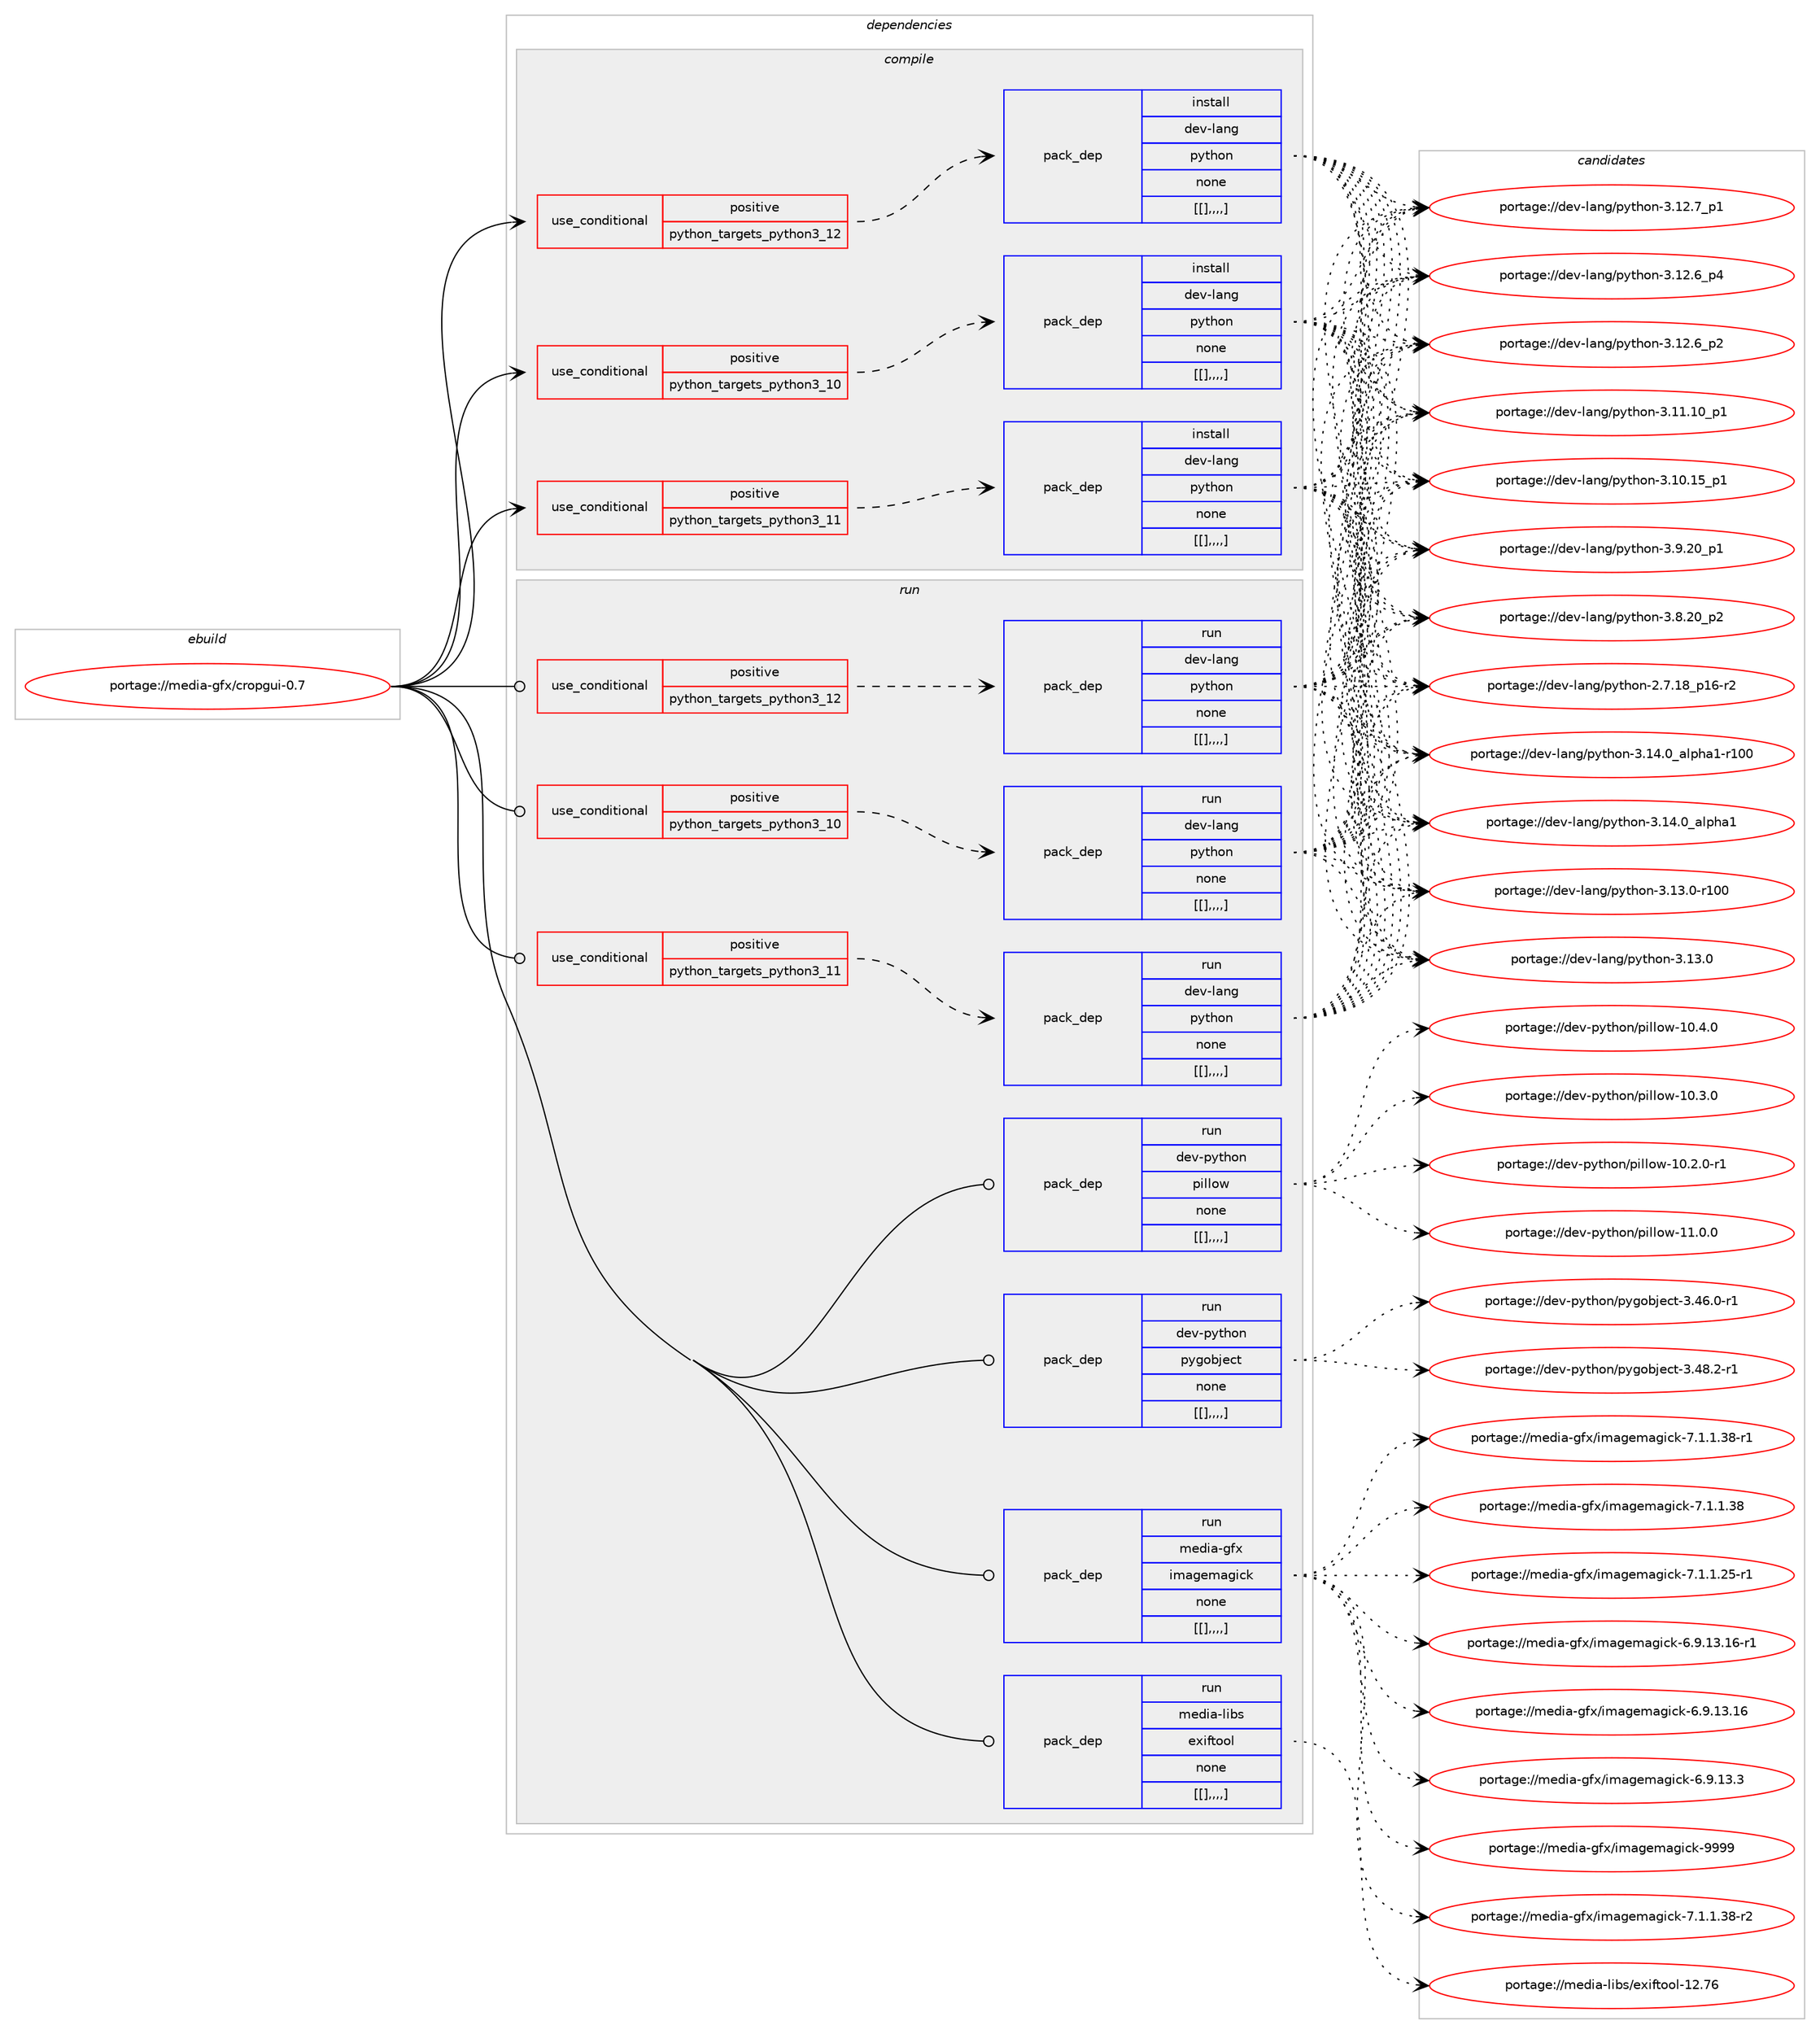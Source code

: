 digraph prolog {

# *************
# Graph options
# *************

newrank=true;
concentrate=true;
compound=true;
graph [rankdir=LR,fontname=Helvetica,fontsize=10,ranksep=1.5];#, ranksep=2.5, nodesep=0.2];
edge  [arrowhead=vee];
node  [fontname=Helvetica,fontsize=10];

# **********
# The ebuild
# **********

subgraph cluster_leftcol {
color=gray;
label=<<i>ebuild</i>>;
id [label="portage://media-gfx/cropgui-0.7", color=red, width=4, href="../media-gfx/cropgui-0.7.svg"];
}

# ****************
# The dependencies
# ****************

subgraph cluster_midcol {
color=gray;
label=<<i>dependencies</i>>;
subgraph cluster_compile {
fillcolor="#eeeeee";
style=filled;
label=<<i>compile</i>>;
subgraph cond76572 {
dependency304426 [label=<<TABLE BORDER="0" CELLBORDER="1" CELLSPACING="0" CELLPADDING="4"><TR><TD ROWSPAN="3" CELLPADDING="10">use_conditional</TD></TR><TR><TD>positive</TD></TR><TR><TD>python_targets_python3_10</TD></TR></TABLE>>, shape=none, color=red];
subgraph pack225231 {
dependency304429 [label=<<TABLE BORDER="0" CELLBORDER="1" CELLSPACING="0" CELLPADDING="4" WIDTH="220"><TR><TD ROWSPAN="6" CELLPADDING="30">pack_dep</TD></TR><TR><TD WIDTH="110">install</TD></TR><TR><TD>dev-lang</TD></TR><TR><TD>python</TD></TR><TR><TD>none</TD></TR><TR><TD>[[],,,,]</TD></TR></TABLE>>, shape=none, color=blue];
}
dependency304426:e -> dependency304429:w [weight=20,style="dashed",arrowhead="vee"];
}
id:e -> dependency304426:w [weight=20,style="solid",arrowhead="vee"];
subgraph cond76596 {
dependency304437 [label=<<TABLE BORDER="0" CELLBORDER="1" CELLSPACING="0" CELLPADDING="4"><TR><TD ROWSPAN="3" CELLPADDING="10">use_conditional</TD></TR><TR><TD>positive</TD></TR><TR><TD>python_targets_python3_11</TD></TR></TABLE>>, shape=none, color=red];
subgraph pack225248 {
dependency304460 [label=<<TABLE BORDER="0" CELLBORDER="1" CELLSPACING="0" CELLPADDING="4" WIDTH="220"><TR><TD ROWSPAN="6" CELLPADDING="30">pack_dep</TD></TR><TR><TD WIDTH="110">install</TD></TR><TR><TD>dev-lang</TD></TR><TR><TD>python</TD></TR><TR><TD>none</TD></TR><TR><TD>[[],,,,]</TD></TR></TABLE>>, shape=none, color=blue];
}
dependency304437:e -> dependency304460:w [weight=20,style="dashed",arrowhead="vee"];
}
id:e -> dependency304437:w [weight=20,style="solid",arrowhead="vee"];
subgraph cond76626 {
dependency304515 [label=<<TABLE BORDER="0" CELLBORDER="1" CELLSPACING="0" CELLPADDING="4"><TR><TD ROWSPAN="3" CELLPADDING="10">use_conditional</TD></TR><TR><TD>positive</TD></TR><TR><TD>python_targets_python3_12</TD></TR></TABLE>>, shape=none, color=red];
subgraph pack225285 {
dependency304519 [label=<<TABLE BORDER="0" CELLBORDER="1" CELLSPACING="0" CELLPADDING="4" WIDTH="220"><TR><TD ROWSPAN="6" CELLPADDING="30">pack_dep</TD></TR><TR><TD WIDTH="110">install</TD></TR><TR><TD>dev-lang</TD></TR><TR><TD>python</TD></TR><TR><TD>none</TD></TR><TR><TD>[[],,,,]</TD></TR></TABLE>>, shape=none, color=blue];
}
dependency304515:e -> dependency304519:w [weight=20,style="dashed",arrowhead="vee"];
}
id:e -> dependency304515:w [weight=20,style="solid",arrowhead="vee"];
}
subgraph cluster_compileandrun {
fillcolor="#eeeeee";
style=filled;
label=<<i>compile and run</i>>;
}
subgraph cluster_run {
fillcolor="#eeeeee";
style=filled;
label=<<i>run</i>>;
subgraph cond76633 {
dependency304522 [label=<<TABLE BORDER="0" CELLBORDER="1" CELLSPACING="0" CELLPADDING="4"><TR><TD ROWSPAN="3" CELLPADDING="10">use_conditional</TD></TR><TR><TD>positive</TD></TR><TR><TD>python_targets_python3_10</TD></TR></TABLE>>, shape=none, color=red];
subgraph pack225290 {
dependency304528 [label=<<TABLE BORDER="0" CELLBORDER="1" CELLSPACING="0" CELLPADDING="4" WIDTH="220"><TR><TD ROWSPAN="6" CELLPADDING="30">pack_dep</TD></TR><TR><TD WIDTH="110">run</TD></TR><TR><TD>dev-lang</TD></TR><TR><TD>python</TD></TR><TR><TD>none</TD></TR><TR><TD>[[],,,,]</TD></TR></TABLE>>, shape=none, color=blue];
}
dependency304522:e -> dependency304528:w [weight=20,style="dashed",arrowhead="vee"];
}
id:e -> dependency304522:w [weight=20,style="solid",arrowhead="odot"];
subgraph cond76637 {
dependency304585 [label=<<TABLE BORDER="0" CELLBORDER="1" CELLSPACING="0" CELLPADDING="4"><TR><TD ROWSPAN="3" CELLPADDING="10">use_conditional</TD></TR><TR><TD>positive</TD></TR><TR><TD>python_targets_python3_11</TD></TR></TABLE>>, shape=none, color=red];
subgraph pack225349 {
dependency304629 [label=<<TABLE BORDER="0" CELLBORDER="1" CELLSPACING="0" CELLPADDING="4" WIDTH="220"><TR><TD ROWSPAN="6" CELLPADDING="30">pack_dep</TD></TR><TR><TD WIDTH="110">run</TD></TR><TR><TD>dev-lang</TD></TR><TR><TD>python</TD></TR><TR><TD>none</TD></TR><TR><TD>[[],,,,]</TD></TR></TABLE>>, shape=none, color=blue];
}
dependency304585:e -> dependency304629:w [weight=20,style="dashed",arrowhead="vee"];
}
id:e -> dependency304585:w [weight=20,style="solid",arrowhead="odot"];
subgraph cond76684 {
dependency304671 [label=<<TABLE BORDER="0" CELLBORDER="1" CELLSPACING="0" CELLPADDING="4"><TR><TD ROWSPAN="3" CELLPADDING="10">use_conditional</TD></TR><TR><TD>positive</TD></TR><TR><TD>python_targets_python3_12</TD></TR></TABLE>>, shape=none, color=red];
subgraph pack225411 {
dependency304778 [label=<<TABLE BORDER="0" CELLBORDER="1" CELLSPACING="0" CELLPADDING="4" WIDTH="220"><TR><TD ROWSPAN="6" CELLPADDING="30">pack_dep</TD></TR><TR><TD WIDTH="110">run</TD></TR><TR><TD>dev-lang</TD></TR><TR><TD>python</TD></TR><TR><TD>none</TD></TR><TR><TD>[[],,,,]</TD></TR></TABLE>>, shape=none, color=blue];
}
dependency304671:e -> dependency304778:w [weight=20,style="dashed",arrowhead="vee"];
}
id:e -> dependency304671:w [weight=20,style="solid",arrowhead="odot"];
subgraph pack225478 {
dependency304805 [label=<<TABLE BORDER="0" CELLBORDER="1" CELLSPACING="0" CELLPADDING="4" WIDTH="220"><TR><TD ROWSPAN="6" CELLPADDING="30">pack_dep</TD></TR><TR><TD WIDTH="110">run</TD></TR><TR><TD>dev-python</TD></TR><TR><TD>pillow</TD></TR><TR><TD>none</TD></TR><TR><TD>[[],,,,]</TD></TR></TABLE>>, shape=none, color=blue];
}
id:e -> dependency304805:w [weight=20,style="solid",arrowhead="odot"];
subgraph pack225497 {
dependency304948 [label=<<TABLE BORDER="0" CELLBORDER="1" CELLSPACING="0" CELLPADDING="4" WIDTH="220"><TR><TD ROWSPAN="6" CELLPADDING="30">pack_dep</TD></TR><TR><TD WIDTH="110">run</TD></TR><TR><TD>dev-python</TD></TR><TR><TD>pygobject</TD></TR><TR><TD>none</TD></TR><TR><TD>[[],,,,]</TD></TR></TABLE>>, shape=none, color=blue];
}
id:e -> dependency304948:w [weight=20,style="solid",arrowhead="odot"];
subgraph pack225600 {
dependency305017 [label=<<TABLE BORDER="0" CELLBORDER="1" CELLSPACING="0" CELLPADDING="4" WIDTH="220"><TR><TD ROWSPAN="6" CELLPADDING="30">pack_dep</TD></TR><TR><TD WIDTH="110">run</TD></TR><TR><TD>media-gfx</TD></TR><TR><TD>imagemagick</TD></TR><TR><TD>none</TD></TR><TR><TD>[[],,,,]</TD></TR></TABLE>>, shape=none, color=blue];
}
id:e -> dependency305017:w [weight=20,style="solid",arrowhead="odot"];
subgraph pack225642 {
dependency305021 [label=<<TABLE BORDER="0" CELLBORDER="1" CELLSPACING="0" CELLPADDING="4" WIDTH="220"><TR><TD ROWSPAN="6" CELLPADDING="30">pack_dep</TD></TR><TR><TD WIDTH="110">run</TD></TR><TR><TD>media-libs</TD></TR><TR><TD>exiftool</TD></TR><TR><TD>none</TD></TR><TR><TD>[[],,,,]</TD></TR></TABLE>>, shape=none, color=blue];
}
id:e -> dependency305021:w [weight=20,style="solid",arrowhead="odot"];
}
}

# **************
# The candidates
# **************

subgraph cluster_choices {
rank=same;
color=gray;
label=<<i>candidates</i>>;

subgraph choice225082 {
color=black;
nodesep=1;
choice100101118451089711010347112121116104111110455146495246489597108112104974945114494848 [label="portage://dev-lang/python-3.14.0_alpha1-r100", color=red, width=4,href="../dev-lang/python-3.14.0_alpha1-r100.svg"];
choice1001011184510897110103471121211161041111104551464952464895971081121049749 [label="portage://dev-lang/python-3.14.0_alpha1", color=red, width=4,href="../dev-lang/python-3.14.0_alpha1.svg"];
choice1001011184510897110103471121211161041111104551464951464845114494848 [label="portage://dev-lang/python-3.13.0-r100", color=red, width=4,href="../dev-lang/python-3.13.0-r100.svg"];
choice10010111845108971101034711212111610411111045514649514648 [label="portage://dev-lang/python-3.13.0", color=red, width=4,href="../dev-lang/python-3.13.0.svg"];
choice100101118451089711010347112121116104111110455146495046559511249 [label="portage://dev-lang/python-3.12.7_p1", color=red, width=4,href="../dev-lang/python-3.12.7_p1.svg"];
choice100101118451089711010347112121116104111110455146495046549511252 [label="portage://dev-lang/python-3.12.6_p4", color=red, width=4,href="../dev-lang/python-3.12.6_p4.svg"];
choice100101118451089711010347112121116104111110455146495046549511250 [label="portage://dev-lang/python-3.12.6_p2", color=red, width=4,href="../dev-lang/python-3.12.6_p2.svg"];
choice10010111845108971101034711212111610411111045514649494649489511249 [label="portage://dev-lang/python-3.11.10_p1", color=red, width=4,href="../dev-lang/python-3.11.10_p1.svg"];
choice10010111845108971101034711212111610411111045514649484649539511249 [label="portage://dev-lang/python-3.10.15_p1", color=red, width=4,href="../dev-lang/python-3.10.15_p1.svg"];
choice100101118451089711010347112121116104111110455146574650489511249 [label="portage://dev-lang/python-3.9.20_p1", color=red, width=4,href="../dev-lang/python-3.9.20_p1.svg"];
choice100101118451089711010347112121116104111110455146564650489511250 [label="portage://dev-lang/python-3.8.20_p2", color=red, width=4,href="../dev-lang/python-3.8.20_p2.svg"];
choice100101118451089711010347112121116104111110455046554649569511249544511450 [label="portage://dev-lang/python-2.7.18_p16-r2", color=red, width=4,href="../dev-lang/python-2.7.18_p16-r2.svg"];
dependency304429:e -> choice100101118451089711010347112121116104111110455146495246489597108112104974945114494848:w [style=dotted,weight="100"];
dependency304429:e -> choice1001011184510897110103471121211161041111104551464952464895971081121049749:w [style=dotted,weight="100"];
dependency304429:e -> choice1001011184510897110103471121211161041111104551464951464845114494848:w [style=dotted,weight="100"];
dependency304429:e -> choice10010111845108971101034711212111610411111045514649514648:w [style=dotted,weight="100"];
dependency304429:e -> choice100101118451089711010347112121116104111110455146495046559511249:w [style=dotted,weight="100"];
dependency304429:e -> choice100101118451089711010347112121116104111110455146495046549511252:w [style=dotted,weight="100"];
dependency304429:e -> choice100101118451089711010347112121116104111110455146495046549511250:w [style=dotted,weight="100"];
dependency304429:e -> choice10010111845108971101034711212111610411111045514649494649489511249:w [style=dotted,weight="100"];
dependency304429:e -> choice10010111845108971101034711212111610411111045514649484649539511249:w [style=dotted,weight="100"];
dependency304429:e -> choice100101118451089711010347112121116104111110455146574650489511249:w [style=dotted,weight="100"];
dependency304429:e -> choice100101118451089711010347112121116104111110455146564650489511250:w [style=dotted,weight="100"];
dependency304429:e -> choice100101118451089711010347112121116104111110455046554649569511249544511450:w [style=dotted,weight="100"];
}
subgraph choice225098 {
color=black;
nodesep=1;
choice100101118451089711010347112121116104111110455146495246489597108112104974945114494848 [label="portage://dev-lang/python-3.14.0_alpha1-r100", color=red, width=4,href="../dev-lang/python-3.14.0_alpha1-r100.svg"];
choice1001011184510897110103471121211161041111104551464952464895971081121049749 [label="portage://dev-lang/python-3.14.0_alpha1", color=red, width=4,href="../dev-lang/python-3.14.0_alpha1.svg"];
choice1001011184510897110103471121211161041111104551464951464845114494848 [label="portage://dev-lang/python-3.13.0-r100", color=red, width=4,href="../dev-lang/python-3.13.0-r100.svg"];
choice10010111845108971101034711212111610411111045514649514648 [label="portage://dev-lang/python-3.13.0", color=red, width=4,href="../dev-lang/python-3.13.0.svg"];
choice100101118451089711010347112121116104111110455146495046559511249 [label="portage://dev-lang/python-3.12.7_p1", color=red, width=4,href="../dev-lang/python-3.12.7_p1.svg"];
choice100101118451089711010347112121116104111110455146495046549511252 [label="portage://dev-lang/python-3.12.6_p4", color=red, width=4,href="../dev-lang/python-3.12.6_p4.svg"];
choice100101118451089711010347112121116104111110455146495046549511250 [label="portage://dev-lang/python-3.12.6_p2", color=red, width=4,href="../dev-lang/python-3.12.6_p2.svg"];
choice10010111845108971101034711212111610411111045514649494649489511249 [label="portage://dev-lang/python-3.11.10_p1", color=red, width=4,href="../dev-lang/python-3.11.10_p1.svg"];
choice10010111845108971101034711212111610411111045514649484649539511249 [label="portage://dev-lang/python-3.10.15_p1", color=red, width=4,href="../dev-lang/python-3.10.15_p1.svg"];
choice100101118451089711010347112121116104111110455146574650489511249 [label="portage://dev-lang/python-3.9.20_p1", color=red, width=4,href="../dev-lang/python-3.9.20_p1.svg"];
choice100101118451089711010347112121116104111110455146564650489511250 [label="portage://dev-lang/python-3.8.20_p2", color=red, width=4,href="../dev-lang/python-3.8.20_p2.svg"];
choice100101118451089711010347112121116104111110455046554649569511249544511450 [label="portage://dev-lang/python-2.7.18_p16-r2", color=red, width=4,href="../dev-lang/python-2.7.18_p16-r2.svg"];
dependency304460:e -> choice100101118451089711010347112121116104111110455146495246489597108112104974945114494848:w [style=dotted,weight="100"];
dependency304460:e -> choice1001011184510897110103471121211161041111104551464952464895971081121049749:w [style=dotted,weight="100"];
dependency304460:e -> choice1001011184510897110103471121211161041111104551464951464845114494848:w [style=dotted,weight="100"];
dependency304460:e -> choice10010111845108971101034711212111610411111045514649514648:w [style=dotted,weight="100"];
dependency304460:e -> choice100101118451089711010347112121116104111110455146495046559511249:w [style=dotted,weight="100"];
dependency304460:e -> choice100101118451089711010347112121116104111110455146495046549511252:w [style=dotted,weight="100"];
dependency304460:e -> choice100101118451089711010347112121116104111110455146495046549511250:w [style=dotted,weight="100"];
dependency304460:e -> choice10010111845108971101034711212111610411111045514649494649489511249:w [style=dotted,weight="100"];
dependency304460:e -> choice10010111845108971101034711212111610411111045514649484649539511249:w [style=dotted,weight="100"];
dependency304460:e -> choice100101118451089711010347112121116104111110455146574650489511249:w [style=dotted,weight="100"];
dependency304460:e -> choice100101118451089711010347112121116104111110455146564650489511250:w [style=dotted,weight="100"];
dependency304460:e -> choice100101118451089711010347112121116104111110455046554649569511249544511450:w [style=dotted,weight="100"];
}
subgraph choice225103 {
color=black;
nodesep=1;
choice100101118451089711010347112121116104111110455146495246489597108112104974945114494848 [label="portage://dev-lang/python-3.14.0_alpha1-r100", color=red, width=4,href="../dev-lang/python-3.14.0_alpha1-r100.svg"];
choice1001011184510897110103471121211161041111104551464952464895971081121049749 [label="portage://dev-lang/python-3.14.0_alpha1", color=red, width=4,href="../dev-lang/python-3.14.0_alpha1.svg"];
choice1001011184510897110103471121211161041111104551464951464845114494848 [label="portage://dev-lang/python-3.13.0-r100", color=red, width=4,href="../dev-lang/python-3.13.0-r100.svg"];
choice10010111845108971101034711212111610411111045514649514648 [label="portage://dev-lang/python-3.13.0", color=red, width=4,href="../dev-lang/python-3.13.0.svg"];
choice100101118451089711010347112121116104111110455146495046559511249 [label="portage://dev-lang/python-3.12.7_p1", color=red, width=4,href="../dev-lang/python-3.12.7_p1.svg"];
choice100101118451089711010347112121116104111110455146495046549511252 [label="portage://dev-lang/python-3.12.6_p4", color=red, width=4,href="../dev-lang/python-3.12.6_p4.svg"];
choice100101118451089711010347112121116104111110455146495046549511250 [label="portage://dev-lang/python-3.12.6_p2", color=red, width=4,href="../dev-lang/python-3.12.6_p2.svg"];
choice10010111845108971101034711212111610411111045514649494649489511249 [label="portage://dev-lang/python-3.11.10_p1", color=red, width=4,href="../dev-lang/python-3.11.10_p1.svg"];
choice10010111845108971101034711212111610411111045514649484649539511249 [label="portage://dev-lang/python-3.10.15_p1", color=red, width=4,href="../dev-lang/python-3.10.15_p1.svg"];
choice100101118451089711010347112121116104111110455146574650489511249 [label="portage://dev-lang/python-3.9.20_p1", color=red, width=4,href="../dev-lang/python-3.9.20_p1.svg"];
choice100101118451089711010347112121116104111110455146564650489511250 [label="portage://dev-lang/python-3.8.20_p2", color=red, width=4,href="../dev-lang/python-3.8.20_p2.svg"];
choice100101118451089711010347112121116104111110455046554649569511249544511450 [label="portage://dev-lang/python-2.7.18_p16-r2", color=red, width=4,href="../dev-lang/python-2.7.18_p16-r2.svg"];
dependency304519:e -> choice100101118451089711010347112121116104111110455146495246489597108112104974945114494848:w [style=dotted,weight="100"];
dependency304519:e -> choice1001011184510897110103471121211161041111104551464952464895971081121049749:w [style=dotted,weight="100"];
dependency304519:e -> choice1001011184510897110103471121211161041111104551464951464845114494848:w [style=dotted,weight="100"];
dependency304519:e -> choice10010111845108971101034711212111610411111045514649514648:w [style=dotted,weight="100"];
dependency304519:e -> choice100101118451089711010347112121116104111110455146495046559511249:w [style=dotted,weight="100"];
dependency304519:e -> choice100101118451089711010347112121116104111110455146495046549511252:w [style=dotted,weight="100"];
dependency304519:e -> choice100101118451089711010347112121116104111110455146495046549511250:w [style=dotted,weight="100"];
dependency304519:e -> choice10010111845108971101034711212111610411111045514649494649489511249:w [style=dotted,weight="100"];
dependency304519:e -> choice10010111845108971101034711212111610411111045514649484649539511249:w [style=dotted,weight="100"];
dependency304519:e -> choice100101118451089711010347112121116104111110455146574650489511249:w [style=dotted,weight="100"];
dependency304519:e -> choice100101118451089711010347112121116104111110455146564650489511250:w [style=dotted,weight="100"];
dependency304519:e -> choice100101118451089711010347112121116104111110455046554649569511249544511450:w [style=dotted,weight="100"];
}
subgraph choice225104 {
color=black;
nodesep=1;
choice100101118451089711010347112121116104111110455146495246489597108112104974945114494848 [label="portage://dev-lang/python-3.14.0_alpha1-r100", color=red, width=4,href="../dev-lang/python-3.14.0_alpha1-r100.svg"];
choice1001011184510897110103471121211161041111104551464952464895971081121049749 [label="portage://dev-lang/python-3.14.0_alpha1", color=red, width=4,href="../dev-lang/python-3.14.0_alpha1.svg"];
choice1001011184510897110103471121211161041111104551464951464845114494848 [label="portage://dev-lang/python-3.13.0-r100", color=red, width=4,href="../dev-lang/python-3.13.0-r100.svg"];
choice10010111845108971101034711212111610411111045514649514648 [label="portage://dev-lang/python-3.13.0", color=red, width=4,href="../dev-lang/python-3.13.0.svg"];
choice100101118451089711010347112121116104111110455146495046559511249 [label="portage://dev-lang/python-3.12.7_p1", color=red, width=4,href="../dev-lang/python-3.12.7_p1.svg"];
choice100101118451089711010347112121116104111110455146495046549511252 [label="portage://dev-lang/python-3.12.6_p4", color=red, width=4,href="../dev-lang/python-3.12.6_p4.svg"];
choice100101118451089711010347112121116104111110455146495046549511250 [label="portage://dev-lang/python-3.12.6_p2", color=red, width=4,href="../dev-lang/python-3.12.6_p2.svg"];
choice10010111845108971101034711212111610411111045514649494649489511249 [label="portage://dev-lang/python-3.11.10_p1", color=red, width=4,href="../dev-lang/python-3.11.10_p1.svg"];
choice10010111845108971101034711212111610411111045514649484649539511249 [label="portage://dev-lang/python-3.10.15_p1", color=red, width=4,href="../dev-lang/python-3.10.15_p1.svg"];
choice100101118451089711010347112121116104111110455146574650489511249 [label="portage://dev-lang/python-3.9.20_p1", color=red, width=4,href="../dev-lang/python-3.9.20_p1.svg"];
choice100101118451089711010347112121116104111110455146564650489511250 [label="portage://dev-lang/python-3.8.20_p2", color=red, width=4,href="../dev-lang/python-3.8.20_p2.svg"];
choice100101118451089711010347112121116104111110455046554649569511249544511450 [label="portage://dev-lang/python-2.7.18_p16-r2", color=red, width=4,href="../dev-lang/python-2.7.18_p16-r2.svg"];
dependency304528:e -> choice100101118451089711010347112121116104111110455146495246489597108112104974945114494848:w [style=dotted,weight="100"];
dependency304528:e -> choice1001011184510897110103471121211161041111104551464952464895971081121049749:w [style=dotted,weight="100"];
dependency304528:e -> choice1001011184510897110103471121211161041111104551464951464845114494848:w [style=dotted,weight="100"];
dependency304528:e -> choice10010111845108971101034711212111610411111045514649514648:w [style=dotted,weight="100"];
dependency304528:e -> choice100101118451089711010347112121116104111110455146495046559511249:w [style=dotted,weight="100"];
dependency304528:e -> choice100101118451089711010347112121116104111110455146495046549511252:w [style=dotted,weight="100"];
dependency304528:e -> choice100101118451089711010347112121116104111110455146495046549511250:w [style=dotted,weight="100"];
dependency304528:e -> choice10010111845108971101034711212111610411111045514649494649489511249:w [style=dotted,weight="100"];
dependency304528:e -> choice10010111845108971101034711212111610411111045514649484649539511249:w [style=dotted,weight="100"];
dependency304528:e -> choice100101118451089711010347112121116104111110455146574650489511249:w [style=dotted,weight="100"];
dependency304528:e -> choice100101118451089711010347112121116104111110455146564650489511250:w [style=dotted,weight="100"];
dependency304528:e -> choice100101118451089711010347112121116104111110455046554649569511249544511450:w [style=dotted,weight="100"];
}
subgraph choice225107 {
color=black;
nodesep=1;
choice100101118451089711010347112121116104111110455146495246489597108112104974945114494848 [label="portage://dev-lang/python-3.14.0_alpha1-r100", color=red, width=4,href="../dev-lang/python-3.14.0_alpha1-r100.svg"];
choice1001011184510897110103471121211161041111104551464952464895971081121049749 [label="portage://dev-lang/python-3.14.0_alpha1", color=red, width=4,href="../dev-lang/python-3.14.0_alpha1.svg"];
choice1001011184510897110103471121211161041111104551464951464845114494848 [label="portage://dev-lang/python-3.13.0-r100", color=red, width=4,href="../dev-lang/python-3.13.0-r100.svg"];
choice10010111845108971101034711212111610411111045514649514648 [label="portage://dev-lang/python-3.13.0", color=red, width=4,href="../dev-lang/python-3.13.0.svg"];
choice100101118451089711010347112121116104111110455146495046559511249 [label="portage://dev-lang/python-3.12.7_p1", color=red, width=4,href="../dev-lang/python-3.12.7_p1.svg"];
choice100101118451089711010347112121116104111110455146495046549511252 [label="portage://dev-lang/python-3.12.6_p4", color=red, width=4,href="../dev-lang/python-3.12.6_p4.svg"];
choice100101118451089711010347112121116104111110455146495046549511250 [label="portage://dev-lang/python-3.12.6_p2", color=red, width=4,href="../dev-lang/python-3.12.6_p2.svg"];
choice10010111845108971101034711212111610411111045514649494649489511249 [label="portage://dev-lang/python-3.11.10_p1", color=red, width=4,href="../dev-lang/python-3.11.10_p1.svg"];
choice10010111845108971101034711212111610411111045514649484649539511249 [label="portage://dev-lang/python-3.10.15_p1", color=red, width=4,href="../dev-lang/python-3.10.15_p1.svg"];
choice100101118451089711010347112121116104111110455146574650489511249 [label="portage://dev-lang/python-3.9.20_p1", color=red, width=4,href="../dev-lang/python-3.9.20_p1.svg"];
choice100101118451089711010347112121116104111110455146564650489511250 [label="portage://dev-lang/python-3.8.20_p2", color=red, width=4,href="../dev-lang/python-3.8.20_p2.svg"];
choice100101118451089711010347112121116104111110455046554649569511249544511450 [label="portage://dev-lang/python-2.7.18_p16-r2", color=red, width=4,href="../dev-lang/python-2.7.18_p16-r2.svg"];
dependency304629:e -> choice100101118451089711010347112121116104111110455146495246489597108112104974945114494848:w [style=dotted,weight="100"];
dependency304629:e -> choice1001011184510897110103471121211161041111104551464952464895971081121049749:w [style=dotted,weight="100"];
dependency304629:e -> choice1001011184510897110103471121211161041111104551464951464845114494848:w [style=dotted,weight="100"];
dependency304629:e -> choice10010111845108971101034711212111610411111045514649514648:w [style=dotted,weight="100"];
dependency304629:e -> choice100101118451089711010347112121116104111110455146495046559511249:w [style=dotted,weight="100"];
dependency304629:e -> choice100101118451089711010347112121116104111110455146495046549511252:w [style=dotted,weight="100"];
dependency304629:e -> choice100101118451089711010347112121116104111110455146495046549511250:w [style=dotted,weight="100"];
dependency304629:e -> choice10010111845108971101034711212111610411111045514649494649489511249:w [style=dotted,weight="100"];
dependency304629:e -> choice10010111845108971101034711212111610411111045514649484649539511249:w [style=dotted,weight="100"];
dependency304629:e -> choice100101118451089711010347112121116104111110455146574650489511249:w [style=dotted,weight="100"];
dependency304629:e -> choice100101118451089711010347112121116104111110455146564650489511250:w [style=dotted,weight="100"];
dependency304629:e -> choice100101118451089711010347112121116104111110455046554649569511249544511450:w [style=dotted,weight="100"];
}
subgraph choice225111 {
color=black;
nodesep=1;
choice100101118451089711010347112121116104111110455146495246489597108112104974945114494848 [label="portage://dev-lang/python-3.14.0_alpha1-r100", color=red, width=4,href="../dev-lang/python-3.14.0_alpha1-r100.svg"];
choice1001011184510897110103471121211161041111104551464952464895971081121049749 [label="portage://dev-lang/python-3.14.0_alpha1", color=red, width=4,href="../dev-lang/python-3.14.0_alpha1.svg"];
choice1001011184510897110103471121211161041111104551464951464845114494848 [label="portage://dev-lang/python-3.13.0-r100", color=red, width=4,href="../dev-lang/python-3.13.0-r100.svg"];
choice10010111845108971101034711212111610411111045514649514648 [label="portage://dev-lang/python-3.13.0", color=red, width=4,href="../dev-lang/python-3.13.0.svg"];
choice100101118451089711010347112121116104111110455146495046559511249 [label="portage://dev-lang/python-3.12.7_p1", color=red, width=4,href="../dev-lang/python-3.12.7_p1.svg"];
choice100101118451089711010347112121116104111110455146495046549511252 [label="portage://dev-lang/python-3.12.6_p4", color=red, width=4,href="../dev-lang/python-3.12.6_p4.svg"];
choice100101118451089711010347112121116104111110455146495046549511250 [label="portage://dev-lang/python-3.12.6_p2", color=red, width=4,href="../dev-lang/python-3.12.6_p2.svg"];
choice10010111845108971101034711212111610411111045514649494649489511249 [label="portage://dev-lang/python-3.11.10_p1", color=red, width=4,href="../dev-lang/python-3.11.10_p1.svg"];
choice10010111845108971101034711212111610411111045514649484649539511249 [label="portage://dev-lang/python-3.10.15_p1", color=red, width=4,href="../dev-lang/python-3.10.15_p1.svg"];
choice100101118451089711010347112121116104111110455146574650489511249 [label="portage://dev-lang/python-3.9.20_p1", color=red, width=4,href="../dev-lang/python-3.9.20_p1.svg"];
choice100101118451089711010347112121116104111110455146564650489511250 [label="portage://dev-lang/python-3.8.20_p2", color=red, width=4,href="../dev-lang/python-3.8.20_p2.svg"];
choice100101118451089711010347112121116104111110455046554649569511249544511450 [label="portage://dev-lang/python-2.7.18_p16-r2", color=red, width=4,href="../dev-lang/python-2.7.18_p16-r2.svg"];
dependency304778:e -> choice100101118451089711010347112121116104111110455146495246489597108112104974945114494848:w [style=dotted,weight="100"];
dependency304778:e -> choice1001011184510897110103471121211161041111104551464952464895971081121049749:w [style=dotted,weight="100"];
dependency304778:e -> choice1001011184510897110103471121211161041111104551464951464845114494848:w [style=dotted,weight="100"];
dependency304778:e -> choice10010111845108971101034711212111610411111045514649514648:w [style=dotted,weight="100"];
dependency304778:e -> choice100101118451089711010347112121116104111110455146495046559511249:w [style=dotted,weight="100"];
dependency304778:e -> choice100101118451089711010347112121116104111110455146495046549511252:w [style=dotted,weight="100"];
dependency304778:e -> choice100101118451089711010347112121116104111110455146495046549511250:w [style=dotted,weight="100"];
dependency304778:e -> choice10010111845108971101034711212111610411111045514649494649489511249:w [style=dotted,weight="100"];
dependency304778:e -> choice10010111845108971101034711212111610411111045514649484649539511249:w [style=dotted,weight="100"];
dependency304778:e -> choice100101118451089711010347112121116104111110455146574650489511249:w [style=dotted,weight="100"];
dependency304778:e -> choice100101118451089711010347112121116104111110455146564650489511250:w [style=dotted,weight="100"];
dependency304778:e -> choice100101118451089711010347112121116104111110455046554649569511249544511450:w [style=dotted,weight="100"];
}
subgraph choice225114 {
color=black;
nodesep=1;
choice100101118451121211161041111104711210510810811111945494946484648 [label="portage://dev-python/pillow-11.0.0", color=red, width=4,href="../dev-python/pillow-11.0.0.svg"];
choice100101118451121211161041111104711210510810811111945494846524648 [label="portage://dev-python/pillow-10.4.0", color=red, width=4,href="../dev-python/pillow-10.4.0.svg"];
choice100101118451121211161041111104711210510810811111945494846514648 [label="portage://dev-python/pillow-10.3.0", color=red, width=4,href="../dev-python/pillow-10.3.0.svg"];
choice1001011184511212111610411111047112105108108111119454948465046484511449 [label="portage://dev-python/pillow-10.2.0-r1", color=red, width=4,href="../dev-python/pillow-10.2.0-r1.svg"];
dependency304805:e -> choice100101118451121211161041111104711210510810811111945494946484648:w [style=dotted,weight="100"];
dependency304805:e -> choice100101118451121211161041111104711210510810811111945494846524648:w [style=dotted,weight="100"];
dependency304805:e -> choice100101118451121211161041111104711210510810811111945494846514648:w [style=dotted,weight="100"];
dependency304805:e -> choice1001011184511212111610411111047112105108108111119454948465046484511449:w [style=dotted,weight="100"];
}
subgraph choice225119 {
color=black;
nodesep=1;
choice10010111845112121116104111110471121211031119810610199116455146525646504511449 [label="portage://dev-python/pygobject-3.48.2-r1", color=red, width=4,href="../dev-python/pygobject-3.48.2-r1.svg"];
choice10010111845112121116104111110471121211031119810610199116455146525446484511449 [label="portage://dev-python/pygobject-3.46.0-r1", color=red, width=4,href="../dev-python/pygobject-3.46.0-r1.svg"];
dependency304948:e -> choice10010111845112121116104111110471121211031119810610199116455146525646504511449:w [style=dotted,weight="100"];
dependency304948:e -> choice10010111845112121116104111110471121211031119810610199116455146525446484511449:w [style=dotted,weight="100"];
}
subgraph choice225120 {
color=black;
nodesep=1;
choice1091011001059745103102120471051099710310110997103105991074557575757 [label="portage://media-gfx/imagemagick-9999", color=red, width=4,href="../media-gfx/imagemagick-9999.svg"];
choice1091011001059745103102120471051099710310110997103105991074555464946494651564511450 [label="portage://media-gfx/imagemagick-7.1.1.38-r2", color=red, width=4,href="../media-gfx/imagemagick-7.1.1.38-r2.svg"];
choice1091011001059745103102120471051099710310110997103105991074555464946494651564511449 [label="portage://media-gfx/imagemagick-7.1.1.38-r1", color=red, width=4,href="../media-gfx/imagemagick-7.1.1.38-r1.svg"];
choice109101100105974510310212047105109971031011099710310599107455546494649465156 [label="portage://media-gfx/imagemagick-7.1.1.38", color=red, width=4,href="../media-gfx/imagemagick-7.1.1.38.svg"];
choice1091011001059745103102120471051099710310110997103105991074555464946494650534511449 [label="portage://media-gfx/imagemagick-7.1.1.25-r1", color=red, width=4,href="../media-gfx/imagemagick-7.1.1.25-r1.svg"];
choice109101100105974510310212047105109971031011099710310599107455446574649514649544511449 [label="portage://media-gfx/imagemagick-6.9.13.16-r1", color=red, width=4,href="../media-gfx/imagemagick-6.9.13.16-r1.svg"];
choice10910110010597451031021204710510997103101109971031059910745544657464951464954 [label="portage://media-gfx/imagemagick-6.9.13.16", color=red, width=4,href="../media-gfx/imagemagick-6.9.13.16.svg"];
choice109101100105974510310212047105109971031011099710310599107455446574649514651 [label="portage://media-gfx/imagemagick-6.9.13.3", color=red, width=4,href="../media-gfx/imagemagick-6.9.13.3.svg"];
dependency305017:e -> choice1091011001059745103102120471051099710310110997103105991074557575757:w [style=dotted,weight="100"];
dependency305017:e -> choice1091011001059745103102120471051099710310110997103105991074555464946494651564511450:w [style=dotted,weight="100"];
dependency305017:e -> choice1091011001059745103102120471051099710310110997103105991074555464946494651564511449:w [style=dotted,weight="100"];
dependency305017:e -> choice109101100105974510310212047105109971031011099710310599107455546494649465156:w [style=dotted,weight="100"];
dependency305017:e -> choice1091011001059745103102120471051099710310110997103105991074555464946494650534511449:w [style=dotted,weight="100"];
dependency305017:e -> choice109101100105974510310212047105109971031011099710310599107455446574649514649544511449:w [style=dotted,weight="100"];
dependency305017:e -> choice10910110010597451031021204710510997103101109971031059910745544657464951464954:w [style=dotted,weight="100"];
dependency305017:e -> choice109101100105974510310212047105109971031011099710310599107455446574649514651:w [style=dotted,weight="100"];
}
subgraph choice225123 {
color=black;
nodesep=1;
choice10910110010597451081059811547101120105102116111111108454950465554 [label="portage://media-libs/exiftool-12.76", color=red, width=4,href="../media-libs/exiftool-12.76.svg"];
dependency305021:e -> choice10910110010597451081059811547101120105102116111111108454950465554:w [style=dotted,weight="100"];
}
}

}
